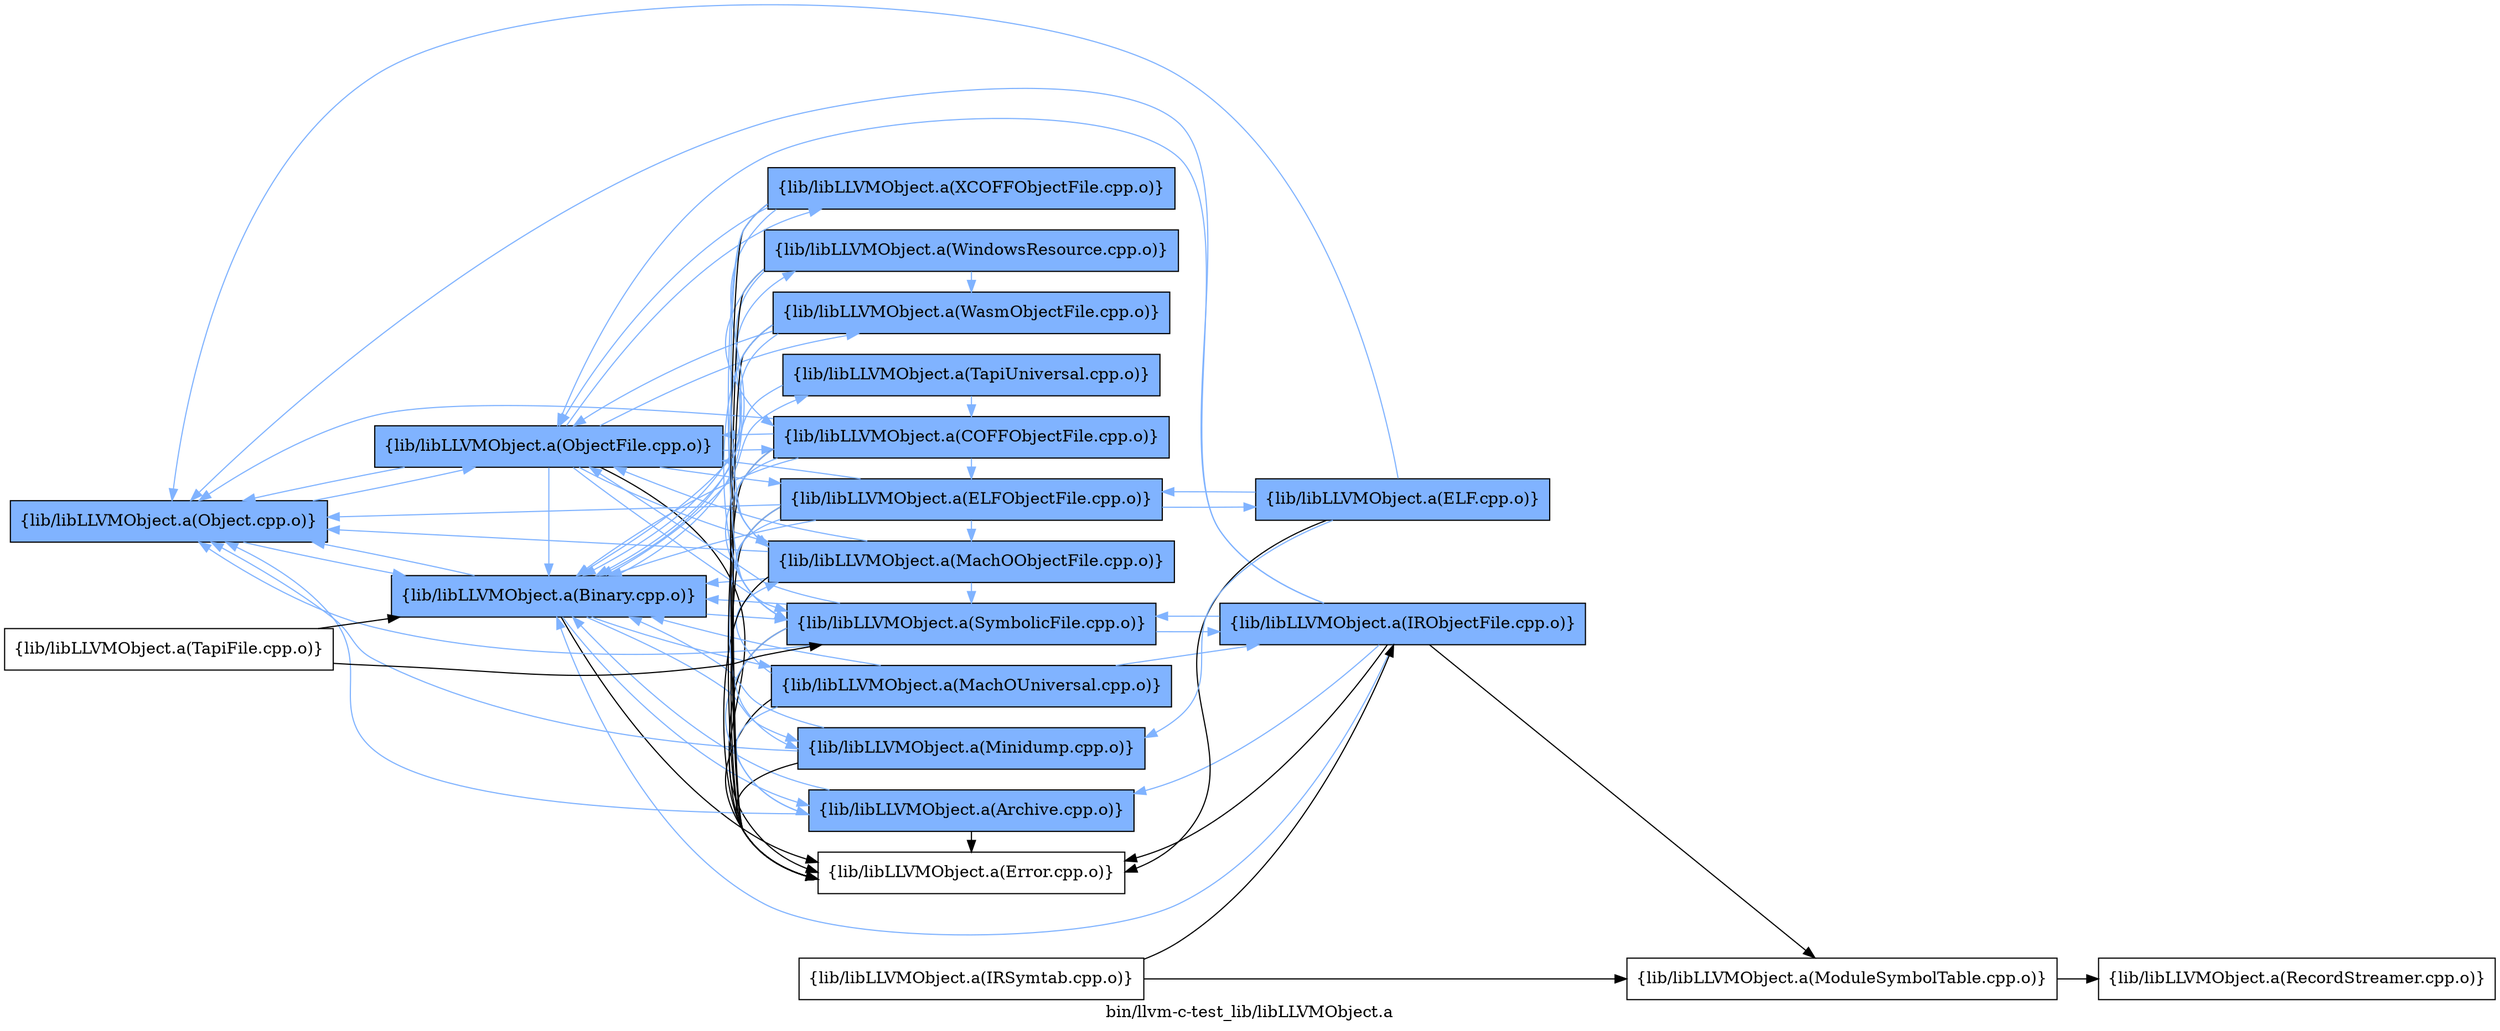 digraph "bin/llvm-c-test_lib/libLLVMObject.a" {
	label="bin/llvm-c-test_lib/libLLVMObject.a";
	rankdir=LR;
	{ rank=same; Node0x561094b4c348;  }
	{ rank=same; Node0x561094b4b628; Node0x561094b40958;  }
	{ rank=same; Node0x561094b4aa98; Node0x561094b445a8; Node0x561094b44a58; Node0x561094b40fe8; Node0x561094b45688; Node0x561094b44ff8; Node0x561094b48fb8; Node0x561094b43dd8; Node0x561094b40ef8; Node0x561094b46f88; Node0x561094b49328; Node0x561094b48c98;  }
	{ rank=same; Node0x561094b43158; Node0x561094b3fd78;  }
	{ rank=same; Node0x561094b424d8;  }
	{ rank=same; Node0x561094b4c348;  }
	{ rank=same; Node0x561094b4b628; Node0x561094b40958;  }
	{ rank=same; Node0x561094b4aa98; Node0x561094b445a8; Node0x561094b44a58; Node0x561094b40fe8; Node0x561094b45688; Node0x561094b44ff8; Node0x561094b48fb8; Node0x561094b43dd8; Node0x561094b40ef8; Node0x561094b46f88; Node0x561094b49328; Node0x561094b48c98;  }
	{ rank=same; Node0x561094b43158; Node0x561094b3fd78;  }
	{ rank=same; Node0x561094b424d8;  }

	Node0x561094b4c348 [shape=record,shape=box,group=1,style=filled,fillcolor="0.600000 0.5 1",label="{lib/libLLVMObject.a(Object.cpp.o)}"];
	Node0x561094b4c348 -> Node0x561094b4b628[color="0.600000 0.5 1"];
	Node0x561094b4c348 -> Node0x561094b40958[color="0.600000 0.5 1"];
	Node0x561094b4b628 [shape=record,shape=box,group=1,style=filled,fillcolor="0.600000 0.5 1",label="{lib/libLLVMObject.a(Binary.cpp.o)}"];
	Node0x561094b4b628 -> Node0x561094b4c348[color="0.600000 0.5 1"];
	Node0x561094b4b628 -> Node0x561094b4aa98;
	Node0x561094b4b628 -> Node0x561094b445a8[color="0.600000 0.5 1"];
	Node0x561094b4b628 -> Node0x561094b44a58[color="0.600000 0.5 1"];
	Node0x561094b4b628 -> Node0x561094b40fe8[color="0.600000 0.5 1"];
	Node0x561094b4b628 -> Node0x561094b45688[color="0.600000 0.5 1"];
	Node0x561094b4b628 -> Node0x561094b44ff8[color="0.600000 0.5 1"];
	Node0x561094b4b628 -> Node0x561094b48fb8[color="0.600000 0.5 1"];
	Node0x561094b40958 [shape=record,shape=box,group=1,style=filled,fillcolor="0.600000 0.5 1",label="{lib/libLLVMObject.a(ObjectFile.cpp.o)}"];
	Node0x561094b40958 -> Node0x561094b4c348[color="0.600000 0.5 1"];
	Node0x561094b40958 -> Node0x561094b4b628[color="0.600000 0.5 1"];
	Node0x561094b40958 -> Node0x561094b4aa98;
	Node0x561094b40958 -> Node0x561094b43dd8[color="0.600000 0.5 1"];
	Node0x561094b40958 -> Node0x561094b40ef8[color="0.600000 0.5 1"];
	Node0x561094b40958 -> Node0x561094b46f88[color="0.600000 0.5 1"];
	Node0x561094b40958 -> Node0x561094b45688[color="0.600000 0.5 1"];
	Node0x561094b40958 -> Node0x561094b49328[color="0.600000 0.5 1"];
	Node0x561094b40958 -> Node0x561094b48c98[color="0.600000 0.5 1"];
	Node0x561094b4aa98 [shape=record,shape=box,group=0,label="{lib/libLLVMObject.a(Error.cpp.o)}"];
	Node0x561094b445a8 [shape=record,shape=box,group=1,style=filled,fillcolor="0.600000 0.5 1",label="{lib/libLLVMObject.a(Archive.cpp.o)}"];
	Node0x561094b445a8 -> Node0x561094b4c348[color="0.600000 0.5 1"];
	Node0x561094b445a8 -> Node0x561094b4b628[color="0.600000 0.5 1"];
	Node0x561094b445a8 -> Node0x561094b4aa98;
	Node0x561094b44a58 [shape=record,shape=box,group=1,style=filled,fillcolor="0.600000 0.5 1",label="{lib/libLLVMObject.a(MachOUniversal.cpp.o)}"];
	Node0x561094b44a58 -> Node0x561094b4b628[color="0.600000 0.5 1"];
	Node0x561094b44a58 -> Node0x561094b4aa98;
	Node0x561094b44a58 -> Node0x561094b445a8[color="0.600000 0.5 1"];
	Node0x561094b44a58 -> Node0x561094b43dd8[color="0.600000 0.5 1"];
	Node0x561094b44a58 -> Node0x561094b43158[color="0.600000 0.5 1"];
	Node0x561094b40fe8 [shape=record,shape=box,group=1,style=filled,fillcolor="0.600000 0.5 1",label="{lib/libLLVMObject.a(Minidump.cpp.o)}"];
	Node0x561094b40fe8 -> Node0x561094b4c348[color="0.600000 0.5 1"];
	Node0x561094b40fe8 -> Node0x561094b4b628[color="0.600000 0.5 1"];
	Node0x561094b40fe8 -> Node0x561094b4aa98;
	Node0x561094b45688 [shape=record,shape=box,group=1,style=filled,fillcolor="0.600000 0.5 1",label="{lib/libLLVMObject.a(SymbolicFile.cpp.o)}"];
	Node0x561094b45688 -> Node0x561094b4c348[color="0.600000 0.5 1"];
	Node0x561094b45688 -> Node0x561094b4b628[color="0.600000 0.5 1"];
	Node0x561094b45688 -> Node0x561094b4aa98;
	Node0x561094b45688 -> Node0x561094b445a8[color="0.600000 0.5 1"];
	Node0x561094b45688 -> Node0x561094b43158[color="0.600000 0.5 1"];
	Node0x561094b45688 -> Node0x561094b40958[color="0.600000 0.5 1"];
	Node0x561094b44ff8 [shape=record,shape=box,group=1,style=filled,fillcolor="0.600000 0.5 1",label="{lib/libLLVMObject.a(TapiUniversal.cpp.o)}"];
	Node0x561094b44ff8 -> Node0x561094b4b628[color="0.600000 0.5 1"];
	Node0x561094b44ff8 -> Node0x561094b46f88[color="0.600000 0.5 1"];
	Node0x561094b48fb8 [shape=record,shape=box,group=1,style=filled,fillcolor="0.600000 0.5 1",label="{lib/libLLVMObject.a(WindowsResource.cpp.o)}"];
	Node0x561094b48fb8 -> Node0x561094b4b628[color="0.600000 0.5 1"];
	Node0x561094b48fb8 -> Node0x561094b4aa98;
	Node0x561094b48fb8 -> Node0x561094b46f88[color="0.600000 0.5 1"];
	Node0x561094b48fb8 -> Node0x561094b49328[color="0.600000 0.5 1"];
	Node0x561094b43dd8 [shape=record,shape=box,group=1,style=filled,fillcolor="0.600000 0.5 1",label="{lib/libLLVMObject.a(MachOObjectFile.cpp.o)}"];
	Node0x561094b43dd8 -> Node0x561094b4c348[color="0.600000 0.5 1"];
	Node0x561094b43dd8 -> Node0x561094b4b628[color="0.600000 0.5 1"];
	Node0x561094b43dd8 -> Node0x561094b4aa98;
	Node0x561094b43dd8 -> Node0x561094b40958[color="0.600000 0.5 1"];
	Node0x561094b43dd8 -> Node0x561094b45688[color="0.600000 0.5 1"];
	Node0x561094b43158 [shape=record,shape=box,group=1,style=filled,fillcolor="0.600000 0.5 1",label="{lib/libLLVMObject.a(IRObjectFile.cpp.o)}"];
	Node0x561094b43158 -> Node0x561094b4c348[color="0.600000 0.5 1"];
	Node0x561094b43158 -> Node0x561094b4b628[color="0.600000 0.5 1"];
	Node0x561094b43158 -> Node0x561094b4aa98;
	Node0x561094b43158 -> Node0x561094b445a8[color="0.600000 0.5 1"];
	Node0x561094b43158 -> Node0x561094b424d8;
	Node0x561094b43158 -> Node0x561094b40958[color="0.600000 0.5 1"];
	Node0x561094b43158 -> Node0x561094b45688[color="0.600000 0.5 1"];
	Node0x561094b424d8 [shape=record,shape=box,group=0,label="{lib/libLLVMObject.a(ModuleSymbolTable.cpp.o)}"];
	Node0x561094b424d8 -> Node0x561094b46768;
	Node0x561094b46768 [shape=record,shape=box,group=0,label="{lib/libLLVMObject.a(RecordStreamer.cpp.o)}"];
	Node0x561094b422f8 [shape=record,shape=box,group=0,label="{lib/libLLVMObject.a(IRSymtab.cpp.o)}"];
	Node0x561094b422f8 -> Node0x561094b43158;
	Node0x561094b422f8 -> Node0x561094b424d8;
	Node0x561094b40ef8 [shape=record,shape=box,group=1,style=filled,fillcolor="0.600000 0.5 1",label="{lib/libLLVMObject.a(ELFObjectFile.cpp.o)}"];
	Node0x561094b40ef8 -> Node0x561094b4c348[color="0.600000 0.5 1"];
	Node0x561094b40ef8 -> Node0x561094b4b628[color="0.600000 0.5 1"];
	Node0x561094b40ef8 -> Node0x561094b4aa98;
	Node0x561094b40ef8 -> Node0x561094b43dd8[color="0.600000 0.5 1"];
	Node0x561094b40ef8 -> Node0x561094b40fe8[color="0.600000 0.5 1"];
	Node0x561094b40ef8 -> Node0x561094b40958[color="0.600000 0.5 1"];
	Node0x561094b40ef8 -> Node0x561094b3fd78[color="0.600000 0.5 1"];
	Node0x561094b40ef8 -> Node0x561094b45688[color="0.600000 0.5 1"];
	Node0x561094b46f88 [shape=record,shape=box,group=1,style=filled,fillcolor="0.600000 0.5 1",label="{lib/libLLVMObject.a(COFFObjectFile.cpp.o)}"];
	Node0x561094b46f88 -> Node0x561094b4c348[color="0.600000 0.5 1"];
	Node0x561094b46f88 -> Node0x561094b4b628[color="0.600000 0.5 1"];
	Node0x561094b46f88 -> Node0x561094b4aa98;
	Node0x561094b46f88 -> Node0x561094b43dd8[color="0.600000 0.5 1"];
	Node0x561094b46f88 -> Node0x561094b40958[color="0.600000 0.5 1"];
	Node0x561094b46f88 -> Node0x561094b40ef8[color="0.600000 0.5 1"];
	Node0x561094b46f88 -> Node0x561094b45688[color="0.600000 0.5 1"];
	Node0x561094b49328 [shape=record,shape=box,group=1,style=filled,fillcolor="0.600000 0.5 1",label="{lib/libLLVMObject.a(WasmObjectFile.cpp.o)}"];
	Node0x561094b49328 -> Node0x561094b4b628[color="0.600000 0.5 1"];
	Node0x561094b49328 -> Node0x561094b4aa98;
	Node0x561094b49328 -> Node0x561094b43dd8[color="0.600000 0.5 1"];
	Node0x561094b49328 -> Node0x561094b40958[color="0.600000 0.5 1"];
	Node0x561094b49328 -> Node0x561094b45688[color="0.600000 0.5 1"];
	Node0x561094b48c98 [shape=record,shape=box,group=1,style=filled,fillcolor="0.600000 0.5 1",label="{lib/libLLVMObject.a(XCOFFObjectFile.cpp.o)}"];
	Node0x561094b48c98 -> Node0x561094b4b628[color="0.600000 0.5 1"];
	Node0x561094b48c98 -> Node0x561094b4aa98;
	Node0x561094b48c98 -> Node0x561094b43dd8[color="0.600000 0.5 1"];
	Node0x561094b48c98 -> Node0x561094b40958[color="0.600000 0.5 1"];
	Node0x561094b48c98 -> Node0x561094b45688[color="0.600000 0.5 1"];
	Node0x561094b3fd78 [shape=record,shape=box,group=1,style=filled,fillcolor="0.600000 0.5 1",label="{lib/libLLVMObject.a(ELF.cpp.o)}"];
	Node0x561094b3fd78 -> Node0x561094b4c348[color="0.600000 0.5 1"];
	Node0x561094b3fd78 -> Node0x561094b4aa98;
	Node0x561094b3fd78 -> Node0x561094b40fe8[color="0.600000 0.5 1"];
	Node0x561094b3fd78 -> Node0x561094b40ef8[color="0.600000 0.5 1"];
	Node0x561094b45278 [shape=record,shape=box,group=0,label="{lib/libLLVMObject.a(TapiFile.cpp.o)}"];
	Node0x561094b45278 -> Node0x561094b4b628;
	Node0x561094b45278 -> Node0x561094b45688;
}
